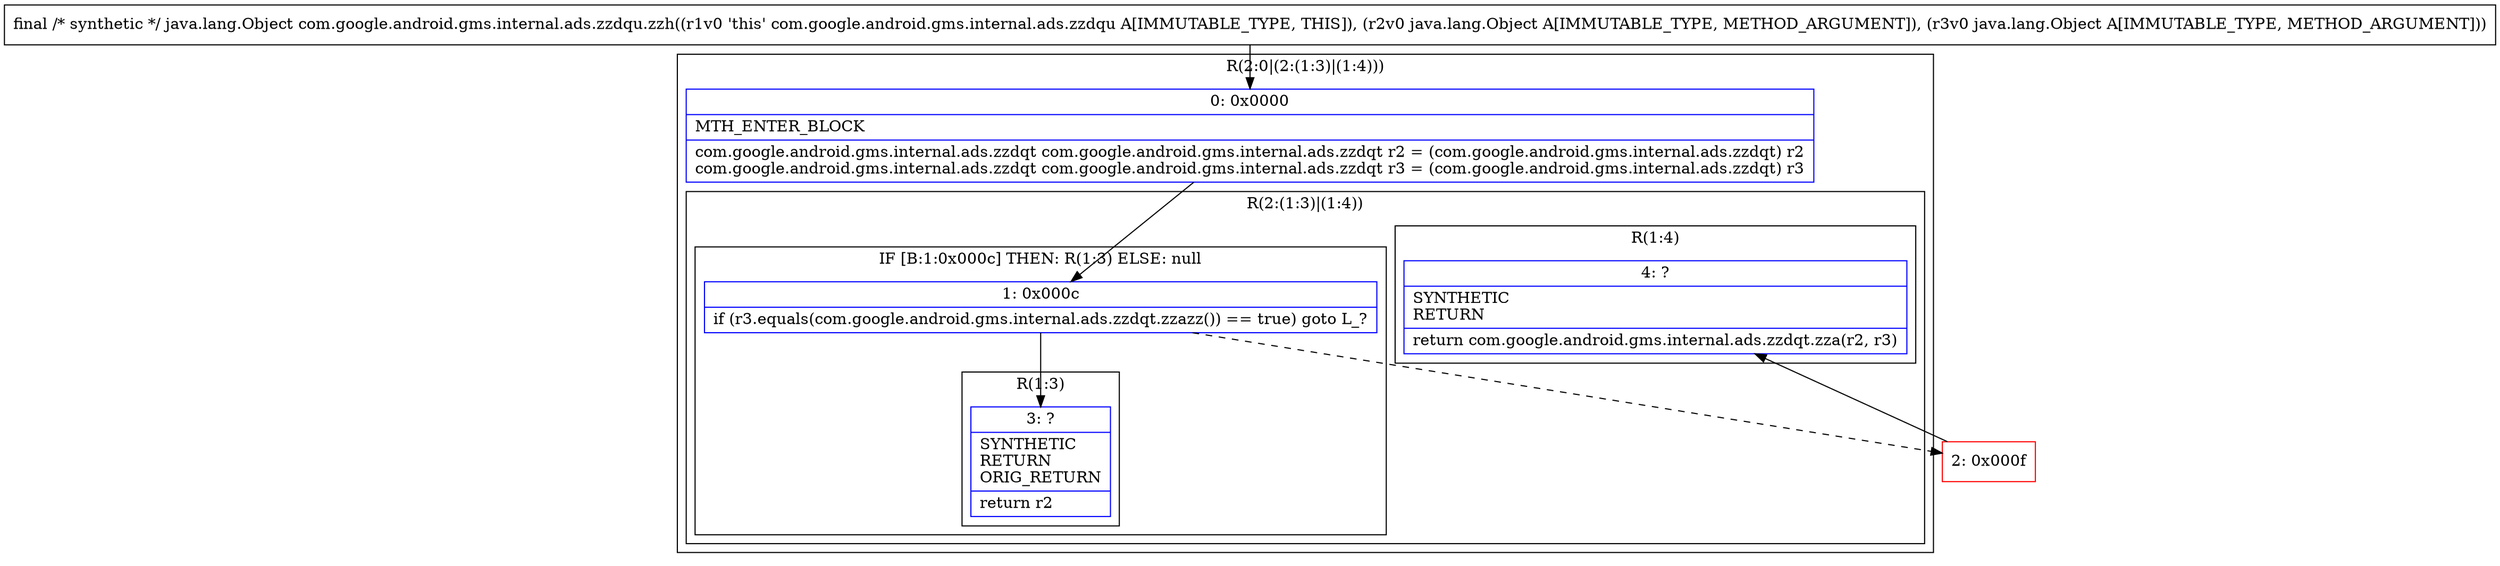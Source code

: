 digraph "CFG forcom.google.android.gms.internal.ads.zzdqu.zzh(Ljava\/lang\/Object;Ljava\/lang\/Object;)Ljava\/lang\/Object;" {
subgraph cluster_Region_405070767 {
label = "R(2:0|(2:(1:3)|(1:4)))";
node [shape=record,color=blue];
Node_0 [shape=record,label="{0\:\ 0x0000|MTH_ENTER_BLOCK\l|com.google.android.gms.internal.ads.zzdqt com.google.android.gms.internal.ads.zzdqt r2 = (com.google.android.gms.internal.ads.zzdqt) r2\lcom.google.android.gms.internal.ads.zzdqt com.google.android.gms.internal.ads.zzdqt r3 = (com.google.android.gms.internal.ads.zzdqt) r3\l}"];
subgraph cluster_Region_1695471329 {
label = "R(2:(1:3)|(1:4))";
node [shape=record,color=blue];
subgraph cluster_IfRegion_300799095 {
label = "IF [B:1:0x000c] THEN: R(1:3) ELSE: null";
node [shape=record,color=blue];
Node_1 [shape=record,label="{1\:\ 0x000c|if (r3.equals(com.google.android.gms.internal.ads.zzdqt.zzazz()) == true) goto L_?\l}"];
subgraph cluster_Region_1327720686 {
label = "R(1:3)";
node [shape=record,color=blue];
Node_3 [shape=record,label="{3\:\ ?|SYNTHETIC\lRETURN\lORIG_RETURN\l|return r2\l}"];
}
}
subgraph cluster_Region_1365204722 {
label = "R(1:4)";
node [shape=record,color=blue];
Node_4 [shape=record,label="{4\:\ ?|SYNTHETIC\lRETURN\l|return com.google.android.gms.internal.ads.zzdqt.zza(r2, r3)\l}"];
}
}
}
Node_2 [shape=record,color=red,label="{2\:\ 0x000f}"];
MethodNode[shape=record,label="{final \/* synthetic *\/ java.lang.Object com.google.android.gms.internal.ads.zzdqu.zzh((r1v0 'this' com.google.android.gms.internal.ads.zzdqu A[IMMUTABLE_TYPE, THIS]), (r2v0 java.lang.Object A[IMMUTABLE_TYPE, METHOD_ARGUMENT]), (r3v0 java.lang.Object A[IMMUTABLE_TYPE, METHOD_ARGUMENT])) }"];
MethodNode -> Node_0;
Node_0 -> Node_1;
Node_1 -> Node_2[style=dashed];
Node_1 -> Node_3;
Node_2 -> Node_4;
}

